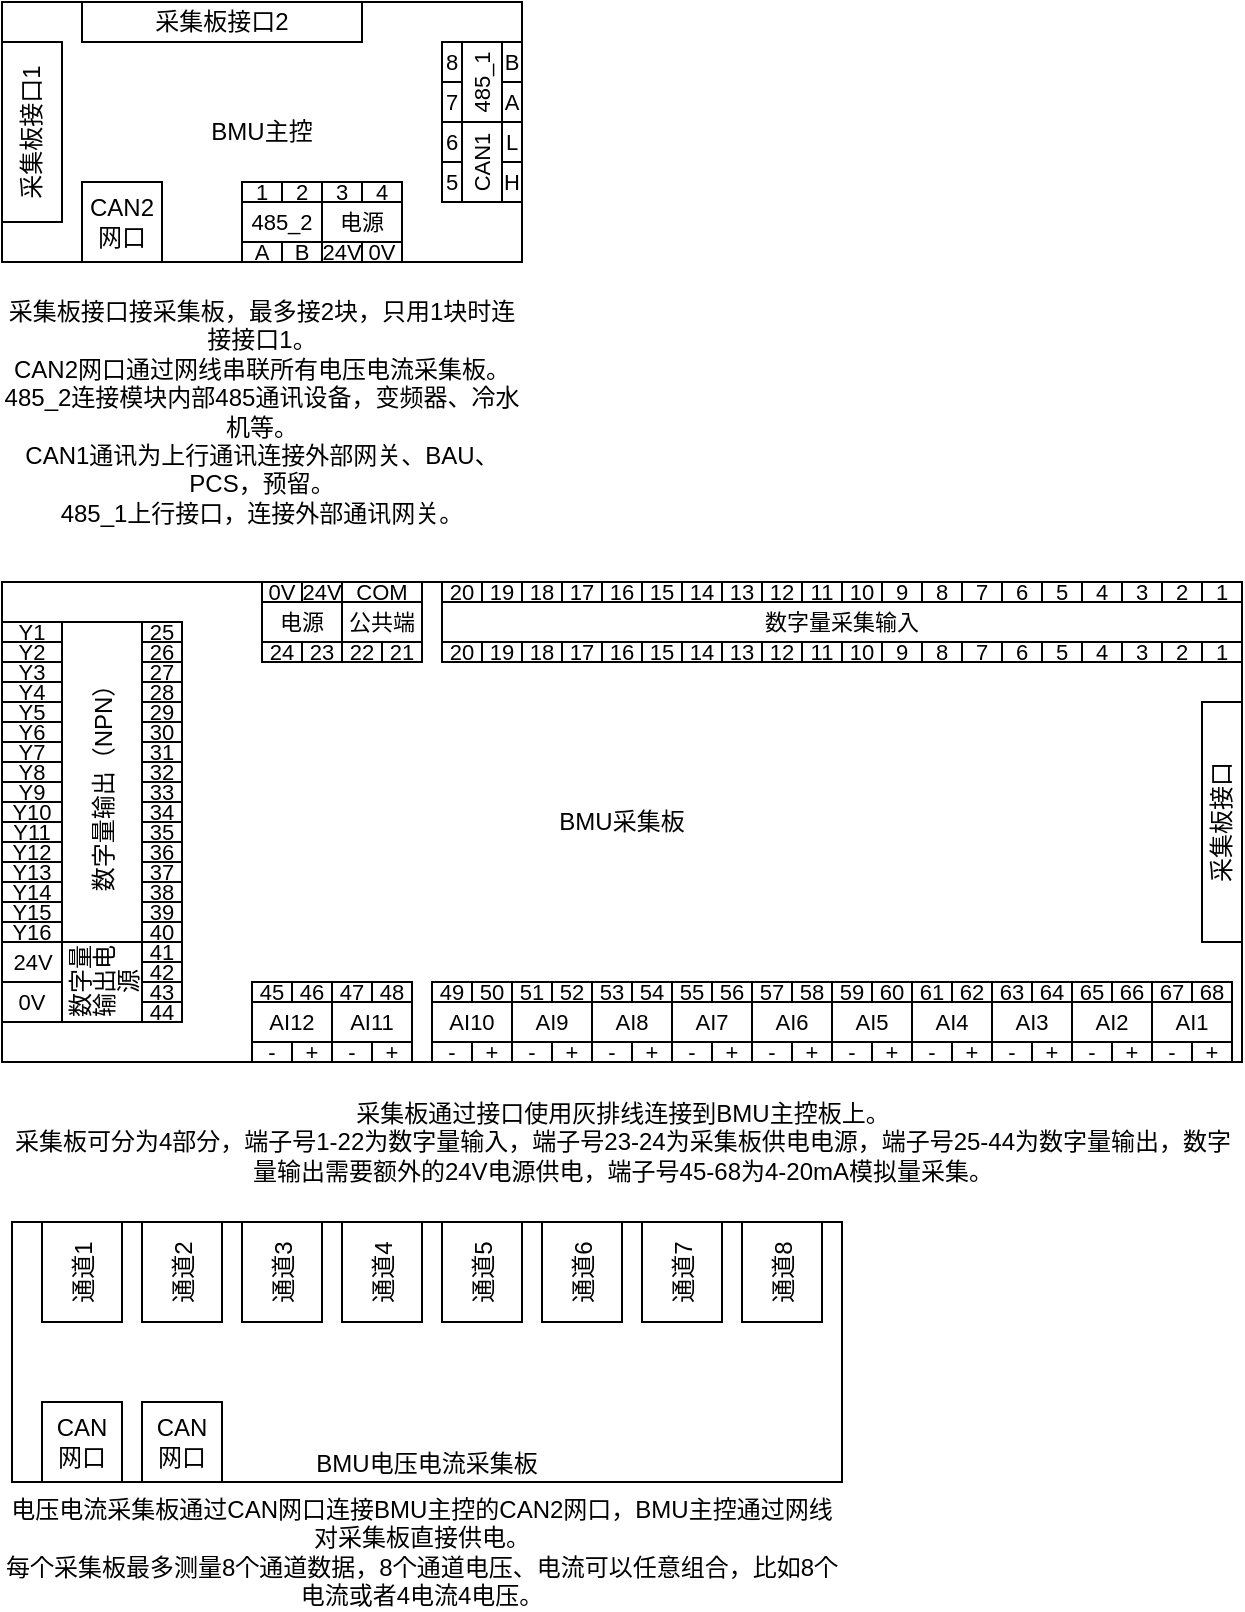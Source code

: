 <mxfile version="21.6.8" type="github">
  <diagram name="第 1 页" id="vHNizKL9Y82_c_2R3YAB">
    <mxGraphModel dx="815" dy="434" grid="1" gridSize="10" guides="1" tooltips="1" connect="1" arrows="1" fold="1" page="1" pageScale="1" pageWidth="827" pageHeight="1169" math="0" shadow="0">
      <root>
        <mxCell id="0" />
        <mxCell id="1" parent="0" />
        <mxCell id="wkE--7n2eSdFaFKRiEd0-43" value="BMU采集板" style="rounded=0;whiteSpace=wrap;html=1;" vertex="1" parent="1">
          <mxGeometry x="30" y="310" width="620" height="240" as="geometry" />
        </mxCell>
        <mxCell id="wkE--7n2eSdFaFKRiEd0-44" value="采集板接口" style="rounded=0;whiteSpace=wrap;html=1;verticalAlign=middle;horizontal=0;align=center;fontFamily=Helvetica;" vertex="1" parent="1">
          <mxGeometry x="630" y="370" width="20" height="120" as="geometry" />
        </mxCell>
        <mxCell id="wkE--7n2eSdFaFKRiEd0-46" value="&lt;p style=&quot;line-height: 100%;&quot;&gt;&lt;font style=&quot;font-size: 11px;&quot;&gt;1&lt;/font&gt;&lt;/p&gt;" style="rounded=0;whiteSpace=wrap;html=1;fontSize=8;" vertex="1" parent="1">
          <mxGeometry x="630" y="340" width="20" height="10" as="geometry" />
        </mxCell>
        <mxCell id="wkE--7n2eSdFaFKRiEd0-48" value="&lt;p style=&quot;line-height: 100%;&quot;&gt;&lt;font style=&quot;font-size: 11px;&quot;&gt;2&lt;/font&gt;&lt;/p&gt;" style="rounded=0;whiteSpace=wrap;html=1;fontSize=8;" vertex="1" parent="1">
          <mxGeometry x="610" y="340" width="20" height="10" as="geometry" />
        </mxCell>
        <mxCell id="wkE--7n2eSdFaFKRiEd0-51" value="&lt;p style=&quot;line-height: 100%;&quot;&gt;&lt;font style=&quot;font-size: 11px;&quot;&gt;3&lt;/font&gt;&lt;/p&gt;" style="rounded=0;whiteSpace=wrap;html=1;fontSize=8;" vertex="1" parent="1">
          <mxGeometry x="590" y="340" width="20" height="10" as="geometry" />
        </mxCell>
        <mxCell id="wkE--7n2eSdFaFKRiEd0-53" value="&lt;p style=&quot;line-height: 100%;&quot;&gt;&lt;font style=&quot;font-size: 11px;&quot;&gt;4&lt;/font&gt;&lt;/p&gt;" style="rounded=0;whiteSpace=wrap;html=1;fontSize=8;" vertex="1" parent="1">
          <mxGeometry x="570" y="340" width="20" height="10" as="geometry" />
        </mxCell>
        <mxCell id="wkE--7n2eSdFaFKRiEd0-56" value="&lt;p style=&quot;line-height: 100%;&quot;&gt;&lt;font style=&quot;font-size: 11px;&quot;&gt;数字量采集输入&lt;/font&gt;&lt;/p&gt;" style="rounded=0;whiteSpace=wrap;html=1;fontSize=8;" vertex="1" parent="1">
          <mxGeometry x="250" y="320" width="400" height="20" as="geometry" />
        </mxCell>
        <mxCell id="wkE--7n2eSdFaFKRiEd0-57" value="&lt;p style=&quot;line-height: 100%;&quot;&gt;&lt;font style=&quot;font-size: 11px;&quot;&gt;5&lt;/font&gt;&lt;/p&gt;" style="rounded=0;whiteSpace=wrap;html=1;fontSize=8;" vertex="1" parent="1">
          <mxGeometry x="550" y="340" width="20" height="10" as="geometry" />
        </mxCell>
        <mxCell id="wkE--7n2eSdFaFKRiEd0-58" value="&lt;p style=&quot;line-height: 100%;&quot;&gt;&lt;font style=&quot;font-size: 11px;&quot;&gt;6&lt;/font&gt;&lt;/p&gt;" style="rounded=0;whiteSpace=wrap;html=1;fontSize=8;" vertex="1" parent="1">
          <mxGeometry x="530" y="340" width="20" height="10" as="geometry" />
        </mxCell>
        <mxCell id="wkE--7n2eSdFaFKRiEd0-59" value="&lt;p style=&quot;line-height: 100%;&quot;&gt;&lt;font style=&quot;font-size: 11px;&quot;&gt;7&lt;/font&gt;&lt;/p&gt;" style="rounded=0;whiteSpace=wrap;html=1;fontSize=8;" vertex="1" parent="1">
          <mxGeometry x="510" y="340" width="20" height="10" as="geometry" />
        </mxCell>
        <mxCell id="wkE--7n2eSdFaFKRiEd0-60" value="&lt;p style=&quot;line-height: 100%;&quot;&gt;&lt;font style=&quot;font-size: 11px;&quot;&gt;8&lt;/font&gt;&lt;/p&gt;" style="rounded=0;whiteSpace=wrap;html=1;fontSize=8;" vertex="1" parent="1">
          <mxGeometry x="490" y="340" width="20" height="10" as="geometry" />
        </mxCell>
        <mxCell id="wkE--7n2eSdFaFKRiEd0-61" value="&lt;p style=&quot;line-height: 100%;&quot;&gt;&lt;font style=&quot;font-size: 11px;&quot;&gt;9&lt;/font&gt;&lt;/p&gt;" style="rounded=0;whiteSpace=wrap;html=1;fontSize=8;" vertex="1" parent="1">
          <mxGeometry x="470" y="340" width="20" height="10" as="geometry" />
        </mxCell>
        <mxCell id="wkE--7n2eSdFaFKRiEd0-62" value="&lt;p style=&quot;line-height: 100%;&quot;&gt;&lt;font style=&quot;font-size: 11px;&quot;&gt;10&lt;/font&gt;&lt;/p&gt;" style="rounded=0;whiteSpace=wrap;html=1;fontSize=8;" vertex="1" parent="1">
          <mxGeometry x="450" y="340" width="20" height="10" as="geometry" />
        </mxCell>
        <mxCell id="wkE--7n2eSdFaFKRiEd0-63" value="&lt;p style=&quot;line-height: 100%;&quot;&gt;&lt;font style=&quot;font-size: 11px;&quot;&gt;11&lt;/font&gt;&lt;/p&gt;" style="rounded=0;whiteSpace=wrap;html=1;fontSize=8;" vertex="1" parent="1">
          <mxGeometry x="430" y="340" width="20" height="10" as="geometry" />
        </mxCell>
        <mxCell id="wkE--7n2eSdFaFKRiEd0-64" value="&lt;p style=&quot;line-height: 100%;&quot;&gt;&lt;font style=&quot;font-size: 11px;&quot;&gt;12&lt;/font&gt;&lt;/p&gt;" style="rounded=0;whiteSpace=wrap;html=1;fontSize=8;" vertex="1" parent="1">
          <mxGeometry x="410" y="340" width="20" height="10" as="geometry" />
        </mxCell>
        <mxCell id="wkE--7n2eSdFaFKRiEd0-65" value="&lt;p style=&quot;line-height: 100%;&quot;&gt;&lt;font style=&quot;font-size: 11px;&quot;&gt;13&lt;/font&gt;&lt;/p&gt;" style="rounded=0;whiteSpace=wrap;html=1;fontSize=8;" vertex="1" parent="1">
          <mxGeometry x="390" y="340" width="20" height="10" as="geometry" />
        </mxCell>
        <mxCell id="wkE--7n2eSdFaFKRiEd0-66" value="&lt;p style=&quot;line-height: 100%;&quot;&gt;&lt;font style=&quot;font-size: 11px;&quot;&gt;14&lt;/font&gt;&lt;/p&gt;" style="rounded=0;whiteSpace=wrap;html=1;fontSize=8;" vertex="1" parent="1">
          <mxGeometry x="370" y="340" width="20" height="10" as="geometry" />
        </mxCell>
        <mxCell id="wkE--7n2eSdFaFKRiEd0-67" value="&lt;p style=&quot;line-height: 100%;&quot;&gt;&lt;font style=&quot;font-size: 11px;&quot;&gt;15&lt;/font&gt;&lt;/p&gt;" style="rounded=0;whiteSpace=wrap;html=1;fontSize=8;" vertex="1" parent="1">
          <mxGeometry x="350" y="340" width="20" height="10" as="geometry" />
        </mxCell>
        <mxCell id="wkE--7n2eSdFaFKRiEd0-68" value="&lt;p style=&quot;line-height: 100%;&quot;&gt;&lt;font style=&quot;font-size: 11px;&quot;&gt;16&lt;/font&gt;&lt;/p&gt;" style="rounded=0;whiteSpace=wrap;html=1;fontSize=8;" vertex="1" parent="1">
          <mxGeometry x="330" y="340" width="20" height="10" as="geometry" />
        </mxCell>
        <mxCell id="wkE--7n2eSdFaFKRiEd0-69" value="&lt;p style=&quot;line-height: 100%;&quot;&gt;&lt;font style=&quot;font-size: 11px;&quot;&gt;17&lt;/font&gt;&lt;/p&gt;" style="rounded=0;whiteSpace=wrap;html=1;fontSize=8;" vertex="1" parent="1">
          <mxGeometry x="310" y="340" width="20" height="10" as="geometry" />
        </mxCell>
        <mxCell id="wkE--7n2eSdFaFKRiEd0-70" value="&lt;p style=&quot;line-height: 100%;&quot;&gt;&lt;font style=&quot;font-size: 11px;&quot;&gt;18&lt;/font&gt;&lt;/p&gt;" style="rounded=0;whiteSpace=wrap;html=1;fontSize=8;" vertex="1" parent="1">
          <mxGeometry x="290" y="340" width="20" height="10" as="geometry" />
        </mxCell>
        <mxCell id="wkE--7n2eSdFaFKRiEd0-71" value="&lt;p style=&quot;line-height: 100%;&quot;&gt;&lt;font style=&quot;font-size: 11px;&quot;&gt;19&lt;/font&gt;&lt;/p&gt;" style="rounded=0;whiteSpace=wrap;html=1;fontSize=8;" vertex="1" parent="1">
          <mxGeometry x="270" y="340" width="20" height="10" as="geometry" />
        </mxCell>
        <mxCell id="wkE--7n2eSdFaFKRiEd0-72" value="&lt;p style=&quot;line-height: 100%;&quot;&gt;&lt;font style=&quot;font-size: 11px;&quot;&gt;20&lt;/font&gt;&lt;/p&gt;" style="rounded=0;whiteSpace=wrap;html=1;fontSize=8;" vertex="1" parent="1">
          <mxGeometry x="250" y="340" width="20" height="10" as="geometry" />
        </mxCell>
        <mxCell id="wkE--7n2eSdFaFKRiEd0-76" value="&lt;p style=&quot;line-height: 100%;&quot;&gt;&lt;font style=&quot;font-size: 11px;&quot;&gt;1&lt;/font&gt;&lt;/p&gt;" style="rounded=0;whiteSpace=wrap;html=1;fontSize=8;" vertex="1" parent="1">
          <mxGeometry x="630" y="310" width="20" height="10" as="geometry" />
        </mxCell>
        <mxCell id="wkE--7n2eSdFaFKRiEd0-77" value="&lt;p style=&quot;line-height: 100%;&quot;&gt;&lt;font style=&quot;font-size: 11px;&quot;&gt;2&lt;/font&gt;&lt;/p&gt;" style="rounded=0;whiteSpace=wrap;html=1;fontSize=8;" vertex="1" parent="1">
          <mxGeometry x="610" y="310" width="20" height="10" as="geometry" />
        </mxCell>
        <mxCell id="wkE--7n2eSdFaFKRiEd0-78" value="&lt;p style=&quot;line-height: 100%;&quot;&gt;&lt;font style=&quot;font-size: 11px;&quot;&gt;3&lt;/font&gt;&lt;/p&gt;" style="rounded=0;whiteSpace=wrap;html=1;fontSize=8;" vertex="1" parent="1">
          <mxGeometry x="590" y="310" width="20" height="10" as="geometry" />
        </mxCell>
        <mxCell id="wkE--7n2eSdFaFKRiEd0-79" value="&lt;p style=&quot;line-height: 100%;&quot;&gt;&lt;font style=&quot;font-size: 11px;&quot;&gt;4&lt;/font&gt;&lt;/p&gt;" style="rounded=0;whiteSpace=wrap;html=1;fontSize=8;" vertex="1" parent="1">
          <mxGeometry x="570" y="310" width="20" height="10" as="geometry" />
        </mxCell>
        <mxCell id="wkE--7n2eSdFaFKRiEd0-80" value="&lt;p style=&quot;line-height: 100%;&quot;&gt;&lt;font style=&quot;font-size: 11px;&quot;&gt;5&lt;/font&gt;&lt;/p&gt;" style="rounded=0;whiteSpace=wrap;html=1;fontSize=8;" vertex="1" parent="1">
          <mxGeometry x="550" y="310" width="20" height="10" as="geometry" />
        </mxCell>
        <mxCell id="wkE--7n2eSdFaFKRiEd0-81" value="&lt;p style=&quot;line-height: 100%;&quot;&gt;&lt;font style=&quot;font-size: 11px;&quot;&gt;6&lt;/font&gt;&lt;/p&gt;" style="rounded=0;whiteSpace=wrap;html=1;fontSize=8;" vertex="1" parent="1">
          <mxGeometry x="530" y="310" width="20" height="10" as="geometry" />
        </mxCell>
        <mxCell id="wkE--7n2eSdFaFKRiEd0-82" value="&lt;p style=&quot;line-height: 100%;&quot;&gt;&lt;font style=&quot;font-size: 11px;&quot;&gt;7&lt;/font&gt;&lt;/p&gt;" style="rounded=0;whiteSpace=wrap;html=1;fontSize=8;" vertex="1" parent="1">
          <mxGeometry x="510" y="310" width="20" height="10" as="geometry" />
        </mxCell>
        <mxCell id="wkE--7n2eSdFaFKRiEd0-83" value="&lt;p style=&quot;line-height: 100%;&quot;&gt;&lt;font style=&quot;font-size: 11px;&quot;&gt;8&lt;/font&gt;&lt;/p&gt;" style="rounded=0;whiteSpace=wrap;html=1;fontSize=8;" vertex="1" parent="1">
          <mxGeometry x="490" y="310" width="20" height="10" as="geometry" />
        </mxCell>
        <mxCell id="wkE--7n2eSdFaFKRiEd0-84" value="&lt;p style=&quot;line-height: 100%;&quot;&gt;&lt;font style=&quot;font-size: 11px;&quot;&gt;9&lt;/font&gt;&lt;/p&gt;" style="rounded=0;whiteSpace=wrap;html=1;fontSize=8;" vertex="1" parent="1">
          <mxGeometry x="470" y="310" width="20" height="10" as="geometry" />
        </mxCell>
        <mxCell id="wkE--7n2eSdFaFKRiEd0-85" value="&lt;p style=&quot;line-height: 100%;&quot;&gt;&lt;font style=&quot;font-size: 11px;&quot;&gt;10&lt;/font&gt;&lt;/p&gt;" style="rounded=0;whiteSpace=wrap;html=1;fontSize=8;" vertex="1" parent="1">
          <mxGeometry x="450" y="310" width="20" height="10" as="geometry" />
        </mxCell>
        <mxCell id="wkE--7n2eSdFaFKRiEd0-86" value="&lt;p style=&quot;line-height: 100%;&quot;&gt;&lt;font style=&quot;font-size: 11px;&quot;&gt;11&lt;/font&gt;&lt;/p&gt;" style="rounded=0;whiteSpace=wrap;html=1;fontSize=8;" vertex="1" parent="1">
          <mxGeometry x="430" y="310" width="20" height="10" as="geometry" />
        </mxCell>
        <mxCell id="wkE--7n2eSdFaFKRiEd0-87" value="&lt;p style=&quot;line-height: 100%;&quot;&gt;&lt;font style=&quot;font-size: 11px;&quot;&gt;12&lt;/font&gt;&lt;/p&gt;" style="rounded=0;whiteSpace=wrap;html=1;fontSize=8;" vertex="1" parent="1">
          <mxGeometry x="410" y="310" width="20" height="10" as="geometry" />
        </mxCell>
        <mxCell id="wkE--7n2eSdFaFKRiEd0-88" value="&lt;p style=&quot;line-height: 100%;&quot;&gt;&lt;font style=&quot;font-size: 11px;&quot;&gt;13&lt;/font&gt;&lt;/p&gt;" style="rounded=0;whiteSpace=wrap;html=1;fontSize=8;" vertex="1" parent="1">
          <mxGeometry x="390" y="310" width="20" height="10" as="geometry" />
        </mxCell>
        <mxCell id="wkE--7n2eSdFaFKRiEd0-89" value="&lt;p style=&quot;line-height: 100%;&quot;&gt;&lt;font style=&quot;font-size: 11px;&quot;&gt;14&lt;/font&gt;&lt;/p&gt;" style="rounded=0;whiteSpace=wrap;html=1;fontSize=8;" vertex="1" parent="1">
          <mxGeometry x="370" y="310" width="20" height="10" as="geometry" />
        </mxCell>
        <mxCell id="wkE--7n2eSdFaFKRiEd0-90" value="&lt;p style=&quot;line-height: 100%;&quot;&gt;&lt;font style=&quot;font-size: 11px;&quot;&gt;15&lt;/font&gt;&lt;/p&gt;" style="rounded=0;whiteSpace=wrap;html=1;fontSize=8;" vertex="1" parent="1">
          <mxGeometry x="350" y="310" width="20" height="10" as="geometry" />
        </mxCell>
        <mxCell id="wkE--7n2eSdFaFKRiEd0-91" value="&lt;p style=&quot;line-height: 100%;&quot;&gt;&lt;font style=&quot;font-size: 11px;&quot;&gt;16&lt;/font&gt;&lt;/p&gt;" style="rounded=0;whiteSpace=wrap;html=1;fontSize=8;" vertex="1" parent="1">
          <mxGeometry x="330" y="310" width="20" height="10" as="geometry" />
        </mxCell>
        <mxCell id="wkE--7n2eSdFaFKRiEd0-92" value="&lt;p style=&quot;line-height: 100%;&quot;&gt;&lt;font style=&quot;font-size: 11px;&quot;&gt;17&lt;/font&gt;&lt;/p&gt;" style="rounded=0;whiteSpace=wrap;html=1;fontSize=8;" vertex="1" parent="1">
          <mxGeometry x="310" y="310" width="20" height="10" as="geometry" />
        </mxCell>
        <mxCell id="wkE--7n2eSdFaFKRiEd0-93" value="&lt;p style=&quot;line-height: 100%;&quot;&gt;&lt;font style=&quot;font-size: 11px;&quot;&gt;18&lt;/font&gt;&lt;/p&gt;" style="rounded=0;whiteSpace=wrap;html=1;fontSize=8;" vertex="1" parent="1">
          <mxGeometry x="290" y="310" width="20" height="10" as="geometry" />
        </mxCell>
        <mxCell id="wkE--7n2eSdFaFKRiEd0-94" value="&lt;p style=&quot;line-height: 100%;&quot;&gt;&lt;font style=&quot;font-size: 11px;&quot;&gt;19&lt;/font&gt;&lt;/p&gt;" style="rounded=0;whiteSpace=wrap;html=1;fontSize=8;" vertex="1" parent="1">
          <mxGeometry x="270" y="310" width="20" height="10" as="geometry" />
        </mxCell>
        <mxCell id="wkE--7n2eSdFaFKRiEd0-95" value="&lt;p style=&quot;line-height: 100%;&quot;&gt;&lt;font style=&quot;font-size: 11px;&quot;&gt;20&lt;/font&gt;&lt;/p&gt;" style="rounded=0;whiteSpace=wrap;html=1;fontSize=8;" vertex="1" parent="1">
          <mxGeometry x="250" y="310" width="20" height="10" as="geometry" />
        </mxCell>
        <mxCell id="wkE--7n2eSdFaFKRiEd0-96" value="&lt;p style=&quot;line-height: 100%;&quot;&gt;&lt;font style=&quot;font-size: 11px;&quot;&gt;21&lt;/font&gt;&lt;/p&gt;" style="rounded=0;whiteSpace=wrap;html=1;fontSize=8;" vertex="1" parent="1">
          <mxGeometry x="220" y="340" width="20" height="10" as="geometry" />
        </mxCell>
        <mxCell id="wkE--7n2eSdFaFKRiEd0-97" value="&lt;p style=&quot;line-height: 100%;&quot;&gt;&lt;font style=&quot;font-size: 11px;&quot;&gt;22&lt;/font&gt;&lt;/p&gt;" style="rounded=0;whiteSpace=wrap;html=1;fontSize=8;" vertex="1" parent="1">
          <mxGeometry x="200" y="340" width="20" height="10" as="geometry" />
        </mxCell>
        <mxCell id="wkE--7n2eSdFaFKRiEd0-98" value="&lt;p style=&quot;line-height: 100%;&quot;&gt;&lt;font style=&quot;font-size: 11px;&quot;&gt;23&lt;/font&gt;&lt;/p&gt;" style="rounded=0;whiteSpace=wrap;html=1;fontSize=8;" vertex="1" parent="1">
          <mxGeometry x="180" y="340" width="20" height="10" as="geometry" />
        </mxCell>
        <mxCell id="wkE--7n2eSdFaFKRiEd0-99" value="&lt;p style=&quot;line-height: 100%;&quot;&gt;&lt;font style=&quot;font-size: 11px;&quot;&gt;24&lt;/font&gt;&lt;/p&gt;" style="rounded=0;whiteSpace=wrap;html=1;fontSize=8;" vertex="1" parent="1">
          <mxGeometry x="160" y="340" width="20" height="10" as="geometry" />
        </mxCell>
        <mxCell id="wkE--7n2eSdFaFKRiEd0-100" value="&lt;p style=&quot;line-height: 100%;&quot;&gt;&lt;font style=&quot;font-size: 11px;&quot;&gt;公共端&lt;/font&gt;&lt;/p&gt;" style="rounded=0;whiteSpace=wrap;html=1;fontSize=8;" vertex="1" parent="1">
          <mxGeometry x="200" y="320" width="40" height="20" as="geometry" />
        </mxCell>
        <mxCell id="wkE--7n2eSdFaFKRiEd0-101" value="&lt;p style=&quot;line-height: 100%;&quot;&gt;&lt;span style=&quot;font-size: 11px;&quot;&gt;COM&lt;/span&gt;&lt;/p&gt;" style="rounded=0;whiteSpace=wrap;html=1;fontSize=8;" vertex="1" parent="1">
          <mxGeometry x="200" y="310" width="40" height="10" as="geometry" />
        </mxCell>
        <mxCell id="wkE--7n2eSdFaFKRiEd0-102" value="&lt;p style=&quot;line-height: 100%;&quot;&gt;&lt;font style=&quot;font-size: 11px;&quot;&gt;电源&lt;/font&gt;&lt;/p&gt;" style="rounded=0;whiteSpace=wrap;html=1;fontSize=8;" vertex="1" parent="1">
          <mxGeometry x="160" y="320" width="40" height="20" as="geometry" />
        </mxCell>
        <mxCell id="wkE--7n2eSdFaFKRiEd0-103" value="&lt;p style=&quot;line-height: 100%;&quot;&gt;&lt;font style=&quot;font-size: 11px;&quot;&gt;24V&lt;/font&gt;&lt;/p&gt;" style="rounded=0;whiteSpace=wrap;html=1;fontSize=8;" vertex="1" parent="1">
          <mxGeometry x="180" y="310" width="20" height="10" as="geometry" />
        </mxCell>
        <mxCell id="wkE--7n2eSdFaFKRiEd0-104" value="&lt;p style=&quot;line-height: 100%;&quot;&gt;&lt;font style=&quot;font-size: 11px;&quot;&gt;0V&lt;/font&gt;&lt;/p&gt;" style="rounded=0;whiteSpace=wrap;html=1;fontSize=8;" vertex="1" parent="1">
          <mxGeometry x="160" y="310" width="20" height="10" as="geometry" />
        </mxCell>
        <mxCell id="wkE--7n2eSdFaFKRiEd0-106" value="BMU主控" style="rounded=0;whiteSpace=wrap;html=1;" vertex="1" parent="1">
          <mxGeometry x="30" y="20" width="260" height="130" as="geometry" />
        </mxCell>
        <mxCell id="wkE--7n2eSdFaFKRiEd0-107" value="采集板接口1" style="rounded=0;whiteSpace=wrap;html=1;verticalAlign=middle;horizontal=0;align=center;fontFamily=Helvetica;" vertex="1" parent="1">
          <mxGeometry x="30" y="40" width="30" height="90" as="geometry" />
        </mxCell>
        <mxCell id="wkE--7n2eSdFaFKRiEd0-108" value="采集板接口2" style="rounded=0;whiteSpace=wrap;html=1;" vertex="1" parent="1">
          <mxGeometry x="70" y="20" width="140" height="20" as="geometry" />
        </mxCell>
        <mxCell id="wkE--7n2eSdFaFKRiEd0-109" value="" style="group" vertex="1" connectable="0" parent="1">
          <mxGeometry x="150" y="110" width="80" height="40" as="geometry" />
        </mxCell>
        <mxCell id="wkE--7n2eSdFaFKRiEd0-110" value="&lt;p style=&quot;line-height: 100%;&quot;&gt;&lt;font style=&quot;font-size: 11px;&quot;&gt;1&lt;/font&gt;&lt;/p&gt;" style="rounded=0;whiteSpace=wrap;html=1;fontSize=8;" vertex="1" parent="wkE--7n2eSdFaFKRiEd0-109">
          <mxGeometry width="20" height="10" as="geometry" />
        </mxCell>
        <mxCell id="wkE--7n2eSdFaFKRiEd0-111" value="&lt;p style=&quot;line-height: 100%;&quot;&gt;&lt;span style=&quot;font-size: 11px;&quot;&gt;485_2&lt;/span&gt;&lt;/p&gt;" style="rounded=0;whiteSpace=wrap;html=1;fontSize=8;horizontal=1;" vertex="1" parent="wkE--7n2eSdFaFKRiEd0-109">
          <mxGeometry y="10" width="40" height="20" as="geometry" />
        </mxCell>
        <mxCell id="wkE--7n2eSdFaFKRiEd0-112" value="&lt;p style=&quot;line-height: 100%;&quot;&gt;&lt;font style=&quot;font-size: 11px;&quot;&gt;2&lt;/font&gt;&lt;/p&gt;" style="rounded=0;whiteSpace=wrap;html=1;fontSize=8;" vertex="1" parent="wkE--7n2eSdFaFKRiEd0-109">
          <mxGeometry x="20" width="20" height="10" as="geometry" />
        </mxCell>
        <mxCell id="wkE--7n2eSdFaFKRiEd0-113" value="&lt;p style=&quot;line-height: 100%;&quot;&gt;&lt;font style=&quot;font-size: 11px;&quot;&gt;A&lt;/font&gt;&lt;/p&gt;" style="rounded=0;whiteSpace=wrap;html=1;fontSize=8;" vertex="1" parent="wkE--7n2eSdFaFKRiEd0-109">
          <mxGeometry y="30" width="20" height="10" as="geometry" />
        </mxCell>
        <mxCell id="wkE--7n2eSdFaFKRiEd0-114" value="&lt;p style=&quot;line-height: 100%;&quot;&gt;&lt;font style=&quot;font-size: 11px;&quot;&gt;B&lt;/font&gt;&lt;/p&gt;" style="rounded=0;whiteSpace=wrap;html=1;fontSize=8;" vertex="1" parent="wkE--7n2eSdFaFKRiEd0-109">
          <mxGeometry x="20" y="30" width="20" height="10" as="geometry" />
        </mxCell>
        <mxCell id="wkE--7n2eSdFaFKRiEd0-115" value="&lt;p style=&quot;line-height: 100%;&quot;&gt;&lt;font style=&quot;font-size: 11px;&quot;&gt;3&lt;/font&gt;&lt;/p&gt;" style="rounded=0;whiteSpace=wrap;html=1;fontSize=8;" vertex="1" parent="wkE--7n2eSdFaFKRiEd0-109">
          <mxGeometry x="40" width="20" height="10" as="geometry" />
        </mxCell>
        <mxCell id="wkE--7n2eSdFaFKRiEd0-116" value="电源" style="rounded=0;whiteSpace=wrap;fontSize=11;horizontal=1;html=1;fillStyle=auto;gradientColor=none;" vertex="1" parent="wkE--7n2eSdFaFKRiEd0-109">
          <mxGeometry x="40" y="10" width="40" height="20" as="geometry" />
        </mxCell>
        <mxCell id="wkE--7n2eSdFaFKRiEd0-117" value="&lt;p style=&quot;line-height: 100%;&quot;&gt;&lt;font style=&quot;font-size: 11px;&quot;&gt;4&lt;/font&gt;&lt;/p&gt;" style="rounded=0;whiteSpace=wrap;html=1;fontSize=8;" vertex="1" parent="wkE--7n2eSdFaFKRiEd0-109">
          <mxGeometry x="60" width="20" height="10" as="geometry" />
        </mxCell>
        <mxCell id="wkE--7n2eSdFaFKRiEd0-118" value="&lt;p style=&quot;line-height: 100%;&quot;&gt;&lt;font style=&quot;font-size: 11px;&quot;&gt;24V&lt;/font&gt;&lt;/p&gt;" style="rounded=0;whiteSpace=wrap;html=1;fontSize=8;" vertex="1" parent="wkE--7n2eSdFaFKRiEd0-109">
          <mxGeometry x="40" y="30" width="20" height="10" as="geometry" />
        </mxCell>
        <mxCell id="wkE--7n2eSdFaFKRiEd0-119" value="&lt;p style=&quot;line-height: 100%;&quot;&gt;&lt;font style=&quot;font-size: 11px;&quot;&gt;0V&lt;/font&gt;&lt;/p&gt;" style="rounded=0;whiteSpace=wrap;html=1;fontSize=8;" vertex="1" parent="wkE--7n2eSdFaFKRiEd0-109">
          <mxGeometry x="60" y="30" width="20" height="10" as="geometry" />
        </mxCell>
        <mxCell id="wkE--7n2eSdFaFKRiEd0-120" value="" style="group" vertex="1" connectable="0" parent="1">
          <mxGeometry x="250" y="40" width="40" height="80" as="geometry" />
        </mxCell>
        <mxCell id="wkE--7n2eSdFaFKRiEd0-121" value="&lt;p style=&quot;line-height: 100%;&quot;&gt;&lt;font style=&quot;font-size: 11px;&quot;&gt;5&lt;/font&gt;&lt;/p&gt;" style="rounded=0;whiteSpace=wrap;html=1;fontSize=8;" vertex="1" parent="wkE--7n2eSdFaFKRiEd0-120">
          <mxGeometry y="60" width="10" height="20" as="geometry" />
        </mxCell>
        <mxCell id="wkE--7n2eSdFaFKRiEd0-122" value="&lt;p style=&quot;line-height: 100%;&quot;&gt;&lt;span style=&quot;font-size: 11px;&quot;&gt;CAN1&lt;/span&gt;&lt;/p&gt;" style="rounded=0;whiteSpace=wrap;html=1;fontSize=8;horizontal=0;" vertex="1" parent="wkE--7n2eSdFaFKRiEd0-120">
          <mxGeometry x="10" y="40" width="20" height="40" as="geometry" />
        </mxCell>
        <mxCell id="wkE--7n2eSdFaFKRiEd0-123" value="&lt;p style=&quot;line-height: 100%;&quot;&gt;&lt;font style=&quot;font-size: 11px;&quot;&gt;6&lt;/font&gt;&lt;/p&gt;" style="rounded=0;whiteSpace=wrap;html=1;fontSize=8;" vertex="1" parent="wkE--7n2eSdFaFKRiEd0-120">
          <mxGeometry y="40" width="10" height="20" as="geometry" />
        </mxCell>
        <mxCell id="wkE--7n2eSdFaFKRiEd0-124" value="&lt;p style=&quot;line-height: 100%;&quot;&gt;&lt;span style=&quot;font-size: 11px;&quot;&gt;H&lt;/span&gt;&lt;/p&gt;" style="rounded=0;whiteSpace=wrap;html=1;fontSize=8;" vertex="1" parent="wkE--7n2eSdFaFKRiEd0-120">
          <mxGeometry x="30" y="60" width="10" height="20" as="geometry" />
        </mxCell>
        <mxCell id="wkE--7n2eSdFaFKRiEd0-125" value="&lt;p style=&quot;line-height: 100%;&quot;&gt;&lt;span style=&quot;font-size: 11px;&quot;&gt;L&lt;/span&gt;&lt;/p&gt;" style="rounded=0;whiteSpace=wrap;html=1;fontSize=8;" vertex="1" parent="wkE--7n2eSdFaFKRiEd0-120">
          <mxGeometry x="30" y="40" width="10" height="20" as="geometry" />
        </mxCell>
        <mxCell id="wkE--7n2eSdFaFKRiEd0-126" value="&lt;p style=&quot;line-height: 100%;&quot;&gt;&lt;font style=&quot;font-size: 11px;&quot;&gt;7&lt;/font&gt;&lt;/p&gt;" style="rounded=0;whiteSpace=wrap;html=1;fontSize=8;" vertex="1" parent="wkE--7n2eSdFaFKRiEd0-120">
          <mxGeometry y="20" width="10" height="20" as="geometry" />
        </mxCell>
        <mxCell id="wkE--7n2eSdFaFKRiEd0-127" value="&lt;p style=&quot;line-height: 100%;&quot;&gt;&lt;span style=&quot;font-size: 11px;&quot;&gt;485_1&lt;/span&gt;&lt;/p&gt;" style="rounded=0;whiteSpace=wrap;html=1;fontSize=8;horizontal=0;" vertex="1" parent="wkE--7n2eSdFaFKRiEd0-120">
          <mxGeometry x="10" width="20" height="40" as="geometry" />
        </mxCell>
        <mxCell id="wkE--7n2eSdFaFKRiEd0-128" value="&lt;p style=&quot;line-height: 100%;&quot;&gt;&lt;font style=&quot;font-size: 11px;&quot;&gt;8&lt;/font&gt;&lt;/p&gt;" style="rounded=0;whiteSpace=wrap;html=1;fontSize=8;" vertex="1" parent="wkE--7n2eSdFaFKRiEd0-120">
          <mxGeometry width="10" height="20" as="geometry" />
        </mxCell>
        <mxCell id="wkE--7n2eSdFaFKRiEd0-129" value="&lt;p style=&quot;line-height: 100%;&quot;&gt;&lt;span style=&quot;font-size: 11px;&quot;&gt;A&lt;/span&gt;&lt;/p&gt;" style="rounded=0;whiteSpace=wrap;html=1;fontSize=8;" vertex="1" parent="wkE--7n2eSdFaFKRiEd0-120">
          <mxGeometry x="30" y="20" width="10" height="20" as="geometry" />
        </mxCell>
        <mxCell id="wkE--7n2eSdFaFKRiEd0-130" value="&lt;p style=&quot;line-height: 100%;&quot;&gt;&lt;span style=&quot;font-size: 11px;&quot;&gt;B&lt;/span&gt;&lt;/p&gt;" style="rounded=0;whiteSpace=wrap;html=1;fontSize=8;" vertex="1" parent="wkE--7n2eSdFaFKRiEd0-120">
          <mxGeometry x="30" width="10" height="20" as="geometry" />
        </mxCell>
        <mxCell id="wkE--7n2eSdFaFKRiEd0-131" value="CAN2&lt;br&gt;网口" style="rounded=0;whiteSpace=wrap;html=1;verticalAlign=middle;horizontal=1;align=center;fontFamily=Helvetica;" vertex="1" parent="1">
          <mxGeometry x="70" y="110" width="40" height="40" as="geometry" />
        </mxCell>
        <mxCell id="wkE--7n2eSdFaFKRiEd0-132" value="采集板接口接采集板，最多接2块，只用1块时连接接口1。&lt;br&gt;CAN2网口通过网线串联所有电压电流采集板。&lt;br&gt;485_2连接模块内部485通讯设备，变频器、冷水机等。&lt;br&gt;CAN1通讯为上行通讯连接外部网关、BAU、PCS，预留。&lt;br&gt;485_1上行接口，连接外部通讯网关。" style="text;strokeColor=none;align=center;fillColor=none;html=1;verticalAlign=middle;whiteSpace=wrap;rounded=0;" vertex="1" parent="1">
          <mxGeometry x="30" y="160" width="260" height="130" as="geometry" />
        </mxCell>
        <mxCell id="wkE--7n2eSdFaFKRiEd0-133" value="&lt;p style=&quot;line-height: 100%;&quot;&gt;&lt;font style=&quot;font-size: 11px;&quot;&gt;26&lt;/font&gt;&lt;/p&gt;" style="rounded=0;whiteSpace=wrap;html=1;fontSize=8;" vertex="1" parent="1">
          <mxGeometry x="100" y="340" width="20" height="10" as="geometry" />
        </mxCell>
        <mxCell id="wkE--7n2eSdFaFKRiEd0-134" value="&lt;p style=&quot;line-height: 100%;&quot;&gt;&lt;font style=&quot;font-size: 11px;&quot;&gt;25&lt;/font&gt;&lt;/p&gt;" style="rounded=0;whiteSpace=wrap;html=1;fontSize=8;" vertex="1" parent="1">
          <mxGeometry x="100" y="330" width="20" height="10" as="geometry" />
        </mxCell>
        <mxCell id="wkE--7n2eSdFaFKRiEd0-135" value="&lt;p style=&quot;line-height: 100%; font-size: 12px;&quot;&gt;&lt;span style=&quot;font-size: 12px;&quot;&gt;数字量输出（NPN）&lt;/span&gt;&lt;/p&gt;" style="rounded=0;whiteSpace=wrap;html=1;fontSize=12;horizontal=0;" vertex="1" parent="1">
          <mxGeometry x="60" y="330" width="40" height="160" as="geometry" />
        </mxCell>
        <mxCell id="wkE--7n2eSdFaFKRiEd0-136" value="&lt;p style=&quot;line-height: 100%;&quot;&gt;&lt;font style=&quot;font-size: 11px;&quot;&gt;Y2&lt;/font&gt;&lt;/p&gt;" style="rounded=0;whiteSpace=wrap;html=1;fontSize=8;" vertex="1" parent="1">
          <mxGeometry x="30" y="340" width="30" height="10" as="geometry" />
        </mxCell>
        <mxCell id="wkE--7n2eSdFaFKRiEd0-137" value="&lt;p style=&quot;line-height: 100%;&quot;&gt;&lt;span style=&quot;font-size: 11px;&quot;&gt;Y1&lt;/span&gt;&lt;/p&gt;" style="rounded=0;whiteSpace=wrap;html=1;fontSize=8;" vertex="1" parent="1">
          <mxGeometry x="30" y="330" width="30" height="10" as="geometry" />
        </mxCell>
        <mxCell id="wkE--7n2eSdFaFKRiEd0-138" value="&lt;p style=&quot;line-height: 100%;&quot;&gt;&lt;font style=&quot;font-size: 11px;&quot;&gt;Y4&lt;/font&gt;&lt;/p&gt;" style="rounded=0;whiteSpace=wrap;html=1;fontSize=8;" vertex="1" parent="1">
          <mxGeometry x="30" y="360" width="30" height="10" as="geometry" />
        </mxCell>
        <mxCell id="wkE--7n2eSdFaFKRiEd0-139" value="&lt;p style=&quot;line-height: 100%;&quot;&gt;&lt;span style=&quot;font-size: 11px;&quot;&gt;Y3&lt;/span&gt;&lt;/p&gt;" style="rounded=0;whiteSpace=wrap;html=1;fontSize=8;" vertex="1" parent="1">
          <mxGeometry x="30" y="350" width="30" height="10" as="geometry" />
        </mxCell>
        <mxCell id="wkE--7n2eSdFaFKRiEd0-140" value="&lt;p style=&quot;line-height: 100%;&quot;&gt;&lt;font style=&quot;font-size: 11px;&quot;&gt;Y6&lt;/font&gt;&lt;/p&gt;" style="rounded=0;whiteSpace=wrap;html=1;fontSize=8;" vertex="1" parent="1">
          <mxGeometry x="30" y="380" width="30" height="10" as="geometry" />
        </mxCell>
        <mxCell id="wkE--7n2eSdFaFKRiEd0-141" value="&lt;p style=&quot;line-height: 100%;&quot;&gt;&lt;span style=&quot;font-size: 11px;&quot;&gt;Y5&lt;/span&gt;&lt;/p&gt;" style="rounded=0;whiteSpace=wrap;html=1;fontSize=8;" vertex="1" parent="1">
          <mxGeometry x="30" y="370" width="30" height="10" as="geometry" />
        </mxCell>
        <mxCell id="wkE--7n2eSdFaFKRiEd0-142" value="&lt;p style=&quot;line-height: 100%;&quot;&gt;&lt;font style=&quot;font-size: 11px;&quot;&gt;Y8&lt;/font&gt;&lt;/p&gt;" style="rounded=0;whiteSpace=wrap;html=1;fontSize=8;" vertex="1" parent="1">
          <mxGeometry x="30" y="400" width="30" height="10" as="geometry" />
        </mxCell>
        <mxCell id="wkE--7n2eSdFaFKRiEd0-143" value="&lt;p style=&quot;line-height: 100%;&quot;&gt;&lt;span style=&quot;font-size: 11px;&quot;&gt;Y7&lt;/span&gt;&lt;/p&gt;" style="rounded=0;whiteSpace=wrap;html=1;fontSize=8;" vertex="1" parent="1">
          <mxGeometry x="30" y="390" width="30" height="10" as="geometry" />
        </mxCell>
        <mxCell id="wkE--7n2eSdFaFKRiEd0-146" value="&lt;p style=&quot;line-height: 100%;&quot;&gt;&lt;font style=&quot;font-size: 11px;&quot;&gt;Y10&lt;/font&gt;&lt;/p&gt;" style="rounded=0;whiteSpace=wrap;html=1;fontSize=8;" vertex="1" parent="1">
          <mxGeometry x="30" y="420" width="30" height="10" as="geometry" />
        </mxCell>
        <mxCell id="wkE--7n2eSdFaFKRiEd0-147" value="&lt;p style=&quot;line-height: 100%;&quot;&gt;&lt;span style=&quot;font-size: 11px;&quot;&gt;Y9&lt;/span&gt;&lt;/p&gt;" style="rounded=0;whiteSpace=wrap;html=1;fontSize=8;" vertex="1" parent="1">
          <mxGeometry x="30" y="410" width="30" height="10" as="geometry" />
        </mxCell>
        <mxCell id="wkE--7n2eSdFaFKRiEd0-148" value="&lt;p style=&quot;line-height: 100%;&quot;&gt;&lt;font style=&quot;font-size: 11px;&quot;&gt;Y12&lt;/font&gt;&lt;/p&gt;" style="rounded=0;whiteSpace=wrap;html=1;fontSize=8;" vertex="1" parent="1">
          <mxGeometry x="30" y="440" width="30" height="10" as="geometry" />
        </mxCell>
        <mxCell id="wkE--7n2eSdFaFKRiEd0-149" value="&lt;p style=&quot;line-height: 100%;&quot;&gt;&lt;span style=&quot;font-size: 11px;&quot;&gt;Y11&lt;/span&gt;&lt;/p&gt;" style="rounded=0;whiteSpace=wrap;html=1;fontSize=8;" vertex="1" parent="1">
          <mxGeometry x="30" y="430" width="30" height="10" as="geometry" />
        </mxCell>
        <mxCell id="wkE--7n2eSdFaFKRiEd0-150" value="&lt;p style=&quot;line-height: 100%;&quot;&gt;&lt;font style=&quot;font-size: 11px;&quot;&gt;Y14&lt;/font&gt;&lt;/p&gt;" style="rounded=0;whiteSpace=wrap;html=1;fontSize=8;" vertex="1" parent="1">
          <mxGeometry x="30" y="460" width="30" height="10" as="geometry" />
        </mxCell>
        <mxCell id="wkE--7n2eSdFaFKRiEd0-151" value="&lt;p style=&quot;line-height: 100%;&quot;&gt;&lt;span style=&quot;font-size: 11px;&quot;&gt;Y13&lt;/span&gt;&lt;/p&gt;" style="rounded=0;whiteSpace=wrap;html=1;fontSize=8;" vertex="1" parent="1">
          <mxGeometry x="30" y="450" width="30" height="10" as="geometry" />
        </mxCell>
        <mxCell id="wkE--7n2eSdFaFKRiEd0-152" value="&lt;p style=&quot;line-height: 100%;&quot;&gt;&lt;font style=&quot;font-size: 11px;&quot;&gt;Y16&lt;/font&gt;&lt;/p&gt;" style="rounded=0;whiteSpace=wrap;html=1;fontSize=8;" vertex="1" parent="1">
          <mxGeometry x="30" y="480" width="30" height="10" as="geometry" />
        </mxCell>
        <mxCell id="wkE--7n2eSdFaFKRiEd0-153" value="&lt;p style=&quot;line-height: 100%;&quot;&gt;&lt;span style=&quot;font-size: 11px;&quot;&gt;Y15&lt;/span&gt;&lt;/p&gt;" style="rounded=0;whiteSpace=wrap;html=1;fontSize=8;" vertex="1" parent="1">
          <mxGeometry x="30" y="470" width="30" height="10" as="geometry" />
        </mxCell>
        <mxCell id="wkE--7n2eSdFaFKRiEd0-162" value="&lt;p style=&quot;line-height: 100%;&quot;&gt;&lt;span style=&quot;font-size: 11px;&quot;&gt;24V&lt;/span&gt;&lt;/p&gt;" style="rounded=0;whiteSpace=wrap;html=1;fontSize=8;" vertex="1" parent="1">
          <mxGeometry x="30" y="490" width="31" height="20" as="geometry" />
        </mxCell>
        <mxCell id="wkE--7n2eSdFaFKRiEd0-163" value="&lt;p style=&quot;line-height: 100%;&quot;&gt;&lt;font style=&quot;font-size: 11px;&quot;&gt;28&lt;/font&gt;&lt;/p&gt;" style="rounded=0;whiteSpace=wrap;html=1;fontSize=8;" vertex="1" parent="1">
          <mxGeometry x="100" y="360" width="20" height="10" as="geometry" />
        </mxCell>
        <mxCell id="wkE--7n2eSdFaFKRiEd0-164" value="&lt;p style=&quot;line-height: 100%;&quot;&gt;&lt;font style=&quot;font-size: 11px;&quot;&gt;27&lt;/font&gt;&lt;/p&gt;" style="rounded=0;whiteSpace=wrap;html=1;fontSize=8;" vertex="1" parent="1">
          <mxGeometry x="100" y="350" width="20" height="10" as="geometry" />
        </mxCell>
        <mxCell id="wkE--7n2eSdFaFKRiEd0-165" value="&lt;p style=&quot;line-height: 100%;&quot;&gt;&lt;font style=&quot;font-size: 11px;&quot;&gt;30&lt;/font&gt;&lt;/p&gt;" style="rounded=0;whiteSpace=wrap;html=1;fontSize=8;" vertex="1" parent="1">
          <mxGeometry x="100" y="380" width="20" height="10" as="geometry" />
        </mxCell>
        <mxCell id="wkE--7n2eSdFaFKRiEd0-166" value="&lt;p style=&quot;line-height: 100%;&quot;&gt;&lt;font style=&quot;font-size: 11px;&quot;&gt;29&lt;/font&gt;&lt;/p&gt;" style="rounded=0;whiteSpace=wrap;html=1;fontSize=8;" vertex="1" parent="1">
          <mxGeometry x="100" y="370" width="20" height="10" as="geometry" />
        </mxCell>
        <mxCell id="wkE--7n2eSdFaFKRiEd0-167" value="&lt;p style=&quot;line-height: 100%;&quot;&gt;&lt;font style=&quot;font-size: 11px;&quot;&gt;32&lt;/font&gt;&lt;/p&gt;" style="rounded=0;whiteSpace=wrap;html=1;fontSize=8;" vertex="1" parent="1">
          <mxGeometry x="100" y="400" width="20" height="10" as="geometry" />
        </mxCell>
        <mxCell id="wkE--7n2eSdFaFKRiEd0-168" value="&lt;p style=&quot;line-height: 100%;&quot;&gt;&lt;font style=&quot;font-size: 11px;&quot;&gt;31&lt;/font&gt;&lt;/p&gt;" style="rounded=0;whiteSpace=wrap;html=1;fontSize=8;" vertex="1" parent="1">
          <mxGeometry x="100" y="390" width="20" height="10" as="geometry" />
        </mxCell>
        <mxCell id="wkE--7n2eSdFaFKRiEd0-169" value="&lt;p style=&quot;line-height: 100%;&quot;&gt;&lt;font style=&quot;font-size: 11px;&quot;&gt;34&lt;/font&gt;&lt;/p&gt;" style="rounded=0;whiteSpace=wrap;html=1;fontSize=8;" vertex="1" parent="1">
          <mxGeometry x="100" y="420" width="20" height="10" as="geometry" />
        </mxCell>
        <mxCell id="wkE--7n2eSdFaFKRiEd0-170" value="&lt;p style=&quot;line-height: 100%;&quot;&gt;&lt;font style=&quot;font-size: 11px;&quot;&gt;33&lt;/font&gt;&lt;/p&gt;" style="rounded=0;whiteSpace=wrap;html=1;fontSize=8;" vertex="1" parent="1">
          <mxGeometry x="100" y="410" width="20" height="10" as="geometry" />
        </mxCell>
        <mxCell id="wkE--7n2eSdFaFKRiEd0-171" value="&lt;p style=&quot;line-height: 100%;&quot;&gt;&lt;font style=&quot;font-size: 11px;&quot;&gt;36&lt;/font&gt;&lt;/p&gt;" style="rounded=0;whiteSpace=wrap;html=1;fontSize=8;" vertex="1" parent="1">
          <mxGeometry x="100" y="440" width="20" height="10" as="geometry" />
        </mxCell>
        <mxCell id="wkE--7n2eSdFaFKRiEd0-172" value="&lt;p style=&quot;line-height: 100%;&quot;&gt;&lt;font style=&quot;font-size: 11px;&quot;&gt;35&lt;/font&gt;&lt;/p&gt;" style="rounded=0;whiteSpace=wrap;html=1;fontSize=8;" vertex="1" parent="1">
          <mxGeometry x="100" y="430" width="20" height="10" as="geometry" />
        </mxCell>
        <mxCell id="wkE--7n2eSdFaFKRiEd0-173" value="&lt;p style=&quot;line-height: 100%;&quot;&gt;&lt;font style=&quot;font-size: 11px;&quot;&gt;38&lt;/font&gt;&lt;/p&gt;" style="rounded=0;whiteSpace=wrap;html=1;fontSize=8;" vertex="1" parent="1">
          <mxGeometry x="100" y="460" width="20" height="10" as="geometry" />
        </mxCell>
        <mxCell id="wkE--7n2eSdFaFKRiEd0-174" value="&lt;p style=&quot;line-height: 100%;&quot;&gt;&lt;font style=&quot;font-size: 11px;&quot;&gt;37&lt;/font&gt;&lt;/p&gt;" style="rounded=0;whiteSpace=wrap;html=1;fontSize=8;" vertex="1" parent="1">
          <mxGeometry x="100" y="450" width="20" height="10" as="geometry" />
        </mxCell>
        <mxCell id="wkE--7n2eSdFaFKRiEd0-175" value="&lt;p style=&quot;line-height: 100%;&quot;&gt;&lt;font style=&quot;font-size: 11px;&quot;&gt;40&lt;/font&gt;&lt;/p&gt;" style="rounded=0;whiteSpace=wrap;html=1;fontSize=8;" vertex="1" parent="1">
          <mxGeometry x="100" y="480" width="20" height="10" as="geometry" />
        </mxCell>
        <mxCell id="wkE--7n2eSdFaFKRiEd0-176" value="&lt;p style=&quot;line-height: 100%;&quot;&gt;&lt;font style=&quot;font-size: 11px;&quot;&gt;39&lt;/font&gt;&lt;/p&gt;" style="rounded=0;whiteSpace=wrap;html=1;fontSize=8;" vertex="1" parent="1">
          <mxGeometry x="100" y="470" width="20" height="10" as="geometry" />
        </mxCell>
        <mxCell id="wkE--7n2eSdFaFKRiEd0-177" value="&lt;p style=&quot;line-height: 100%; font-size: 12px;&quot;&gt;&lt;span style=&quot;font-size: 12px;&quot;&gt;数字量输出电源&lt;/span&gt;&lt;/p&gt;" style="rounded=0;whiteSpace=wrap;html=1;fontSize=12;horizontal=0;" vertex="1" parent="1">
          <mxGeometry x="60" y="490" width="41" height="40" as="geometry" />
        </mxCell>
        <mxCell id="wkE--7n2eSdFaFKRiEd0-178" value="&lt;p style=&quot;line-height: 100%;&quot;&gt;&lt;span style=&quot;font-size: 11px;&quot;&gt;0V&lt;/span&gt;&lt;/p&gt;" style="rounded=0;whiteSpace=wrap;html=1;fontSize=8;" vertex="1" parent="1">
          <mxGeometry x="30" y="510" width="30" height="20" as="geometry" />
        </mxCell>
        <mxCell id="wkE--7n2eSdFaFKRiEd0-179" value="&lt;p style=&quot;line-height: 100%;&quot;&gt;&lt;font style=&quot;font-size: 11px;&quot;&gt;42&lt;/font&gt;&lt;/p&gt;" style="rounded=0;whiteSpace=wrap;html=1;fontSize=8;" vertex="1" parent="1">
          <mxGeometry x="100" y="500" width="20" height="10" as="geometry" />
        </mxCell>
        <mxCell id="wkE--7n2eSdFaFKRiEd0-180" value="&lt;p style=&quot;line-height: 100%;&quot;&gt;&lt;font style=&quot;font-size: 11px;&quot;&gt;41&lt;/font&gt;&lt;/p&gt;" style="rounded=0;whiteSpace=wrap;html=1;fontSize=8;" vertex="1" parent="1">
          <mxGeometry x="100" y="490" width="20" height="10" as="geometry" />
        </mxCell>
        <mxCell id="wkE--7n2eSdFaFKRiEd0-181" value="&lt;p style=&quot;line-height: 100%;&quot;&gt;&lt;font style=&quot;font-size: 11px;&quot;&gt;44&lt;/font&gt;&lt;/p&gt;" style="rounded=0;whiteSpace=wrap;html=1;fontSize=8;" vertex="1" parent="1">
          <mxGeometry x="100" y="520" width="20" height="10" as="geometry" />
        </mxCell>
        <mxCell id="wkE--7n2eSdFaFKRiEd0-182" value="&lt;p style=&quot;line-height: 100%;&quot;&gt;&lt;font style=&quot;font-size: 11px;&quot;&gt;43&lt;/font&gt;&lt;/p&gt;" style="rounded=0;whiteSpace=wrap;html=1;fontSize=8;" vertex="1" parent="1">
          <mxGeometry x="100" y="510" width="20" height="10" as="geometry" />
        </mxCell>
        <mxCell id="wkE--7n2eSdFaFKRiEd0-204" value="&lt;p style=&quot;line-height: 100%;&quot;&gt;&lt;font style=&quot;font-size: 11px;&quot;&gt;68&lt;/font&gt;&lt;/p&gt;" style="rounded=0;whiteSpace=wrap;html=1;fontSize=8;" vertex="1" parent="1">
          <mxGeometry x="625" y="510" width="20" height="10" as="geometry" />
        </mxCell>
        <mxCell id="wkE--7n2eSdFaFKRiEd0-205" value="&lt;p style=&quot;line-height: 100%;&quot;&gt;&lt;font style=&quot;font-size: 11px;&quot;&gt;67&lt;/font&gt;&lt;/p&gt;" style="rounded=0;whiteSpace=wrap;html=1;fontSize=8;" vertex="1" parent="1">
          <mxGeometry x="605" y="510" width="20" height="10" as="geometry" />
        </mxCell>
        <mxCell id="wkE--7n2eSdFaFKRiEd0-206" value="&lt;p style=&quot;line-height: 100%;&quot;&gt;&lt;font style=&quot;font-size: 11px;&quot;&gt;66&lt;/font&gt;&lt;/p&gt;" style="rounded=0;whiteSpace=wrap;html=1;fontSize=8;" vertex="1" parent="1">
          <mxGeometry x="585" y="510" width="20" height="10" as="geometry" />
        </mxCell>
        <mxCell id="wkE--7n2eSdFaFKRiEd0-207" value="&lt;p style=&quot;line-height: 100%;&quot;&gt;&lt;span style=&quot;font-size: 11px;&quot;&gt;65&lt;/span&gt;&lt;/p&gt;" style="rounded=0;whiteSpace=wrap;html=1;fontSize=8;" vertex="1" parent="1">
          <mxGeometry x="565" y="510" width="20" height="10" as="geometry" />
        </mxCell>
        <mxCell id="wkE--7n2eSdFaFKRiEd0-208" value="&lt;p style=&quot;line-height: 100%;&quot;&gt;&lt;font style=&quot;font-size: 11px;&quot;&gt;64&lt;/font&gt;&lt;/p&gt;" style="rounded=0;whiteSpace=wrap;html=1;fontSize=8;" vertex="1" parent="1">
          <mxGeometry x="545" y="510" width="20" height="10" as="geometry" />
        </mxCell>
        <mxCell id="wkE--7n2eSdFaFKRiEd0-209" value="&lt;p style=&quot;line-height: 100%;&quot;&gt;&lt;font style=&quot;font-size: 11px;&quot;&gt;63&lt;/font&gt;&lt;/p&gt;" style="rounded=0;whiteSpace=wrap;html=1;fontSize=8;" vertex="1" parent="1">
          <mxGeometry x="525" y="510" width="20" height="10" as="geometry" />
        </mxCell>
        <mxCell id="wkE--7n2eSdFaFKRiEd0-210" value="&lt;p style=&quot;line-height: 100%;&quot;&gt;&lt;font style=&quot;font-size: 11px;&quot;&gt;62&lt;/font&gt;&lt;/p&gt;" style="rounded=0;whiteSpace=wrap;html=1;fontSize=8;" vertex="1" parent="1">
          <mxGeometry x="505" y="510" width="20" height="10" as="geometry" />
        </mxCell>
        <mxCell id="wkE--7n2eSdFaFKRiEd0-211" value="&lt;p style=&quot;line-height: 100%;&quot;&gt;&lt;span style=&quot;font-size: 11px;&quot;&gt;61&lt;/span&gt;&lt;/p&gt;" style="rounded=0;whiteSpace=wrap;html=1;fontSize=8;" vertex="1" parent="1">
          <mxGeometry x="485" y="510" width="20" height="10" as="geometry" />
        </mxCell>
        <mxCell id="wkE--7n2eSdFaFKRiEd0-212" value="&lt;p style=&quot;line-height: 100%;&quot;&gt;&lt;font style=&quot;font-size: 11px;&quot;&gt;60&lt;/font&gt;&lt;/p&gt;" style="rounded=0;whiteSpace=wrap;html=1;fontSize=8;" vertex="1" parent="1">
          <mxGeometry x="465" y="510" width="20" height="10" as="geometry" />
        </mxCell>
        <mxCell id="wkE--7n2eSdFaFKRiEd0-213" value="&lt;p style=&quot;line-height: 100%;&quot;&gt;&lt;font style=&quot;font-size: 11px;&quot;&gt;59&lt;/font&gt;&lt;/p&gt;" style="rounded=0;whiteSpace=wrap;html=1;fontSize=8;" vertex="1" parent="1">
          <mxGeometry x="445" y="510" width="20" height="10" as="geometry" />
        </mxCell>
        <mxCell id="wkE--7n2eSdFaFKRiEd0-214" value="&lt;p style=&quot;line-height: 100%;&quot;&gt;&lt;font style=&quot;font-size: 11px;&quot;&gt;58&lt;/font&gt;&lt;/p&gt;" style="rounded=0;whiteSpace=wrap;html=1;fontSize=8;" vertex="1" parent="1">
          <mxGeometry x="425" y="510" width="20" height="10" as="geometry" />
        </mxCell>
        <mxCell id="wkE--7n2eSdFaFKRiEd0-215" value="&lt;p style=&quot;line-height: 100%;&quot;&gt;&lt;font style=&quot;font-size: 11px;&quot;&gt;57&lt;/font&gt;&lt;/p&gt;" style="rounded=0;whiteSpace=wrap;html=1;fontSize=8;" vertex="1" parent="1">
          <mxGeometry x="405" y="510" width="20" height="10" as="geometry" />
        </mxCell>
        <mxCell id="wkE--7n2eSdFaFKRiEd0-216" value="&lt;p style=&quot;line-height: 100%;&quot;&gt;&lt;font style=&quot;font-size: 11px;&quot;&gt;56&lt;/font&gt;&lt;/p&gt;" style="rounded=0;whiteSpace=wrap;html=1;fontSize=8;" vertex="1" parent="1">
          <mxGeometry x="385" y="510" width="20" height="10" as="geometry" />
        </mxCell>
        <mxCell id="wkE--7n2eSdFaFKRiEd0-217" value="&lt;p style=&quot;line-height: 100%;&quot;&gt;&lt;font style=&quot;font-size: 11px;&quot;&gt;55&lt;/font&gt;&lt;/p&gt;" style="rounded=0;whiteSpace=wrap;html=1;fontSize=8;" vertex="1" parent="1">
          <mxGeometry x="365" y="510" width="20" height="10" as="geometry" />
        </mxCell>
        <mxCell id="wkE--7n2eSdFaFKRiEd0-218" value="&lt;p style=&quot;line-height: 100%;&quot;&gt;&lt;font style=&quot;font-size: 11px;&quot;&gt;54&lt;/font&gt;&lt;/p&gt;" style="rounded=0;whiteSpace=wrap;html=1;fontSize=8;" vertex="1" parent="1">
          <mxGeometry x="345" y="510" width="20" height="10" as="geometry" />
        </mxCell>
        <mxCell id="wkE--7n2eSdFaFKRiEd0-219" value="&lt;p style=&quot;line-height: 100%;&quot;&gt;&lt;font style=&quot;font-size: 11px;&quot;&gt;53&lt;/font&gt;&lt;/p&gt;" style="rounded=0;whiteSpace=wrap;html=1;fontSize=8;" vertex="1" parent="1">
          <mxGeometry x="325" y="510" width="20" height="10" as="geometry" />
        </mxCell>
        <mxCell id="wkE--7n2eSdFaFKRiEd0-220" value="&lt;p style=&quot;line-height: 100%;&quot;&gt;&lt;font style=&quot;font-size: 11px;&quot;&gt;52&lt;/font&gt;&lt;/p&gt;" style="rounded=0;whiteSpace=wrap;html=1;fontSize=8;" vertex="1" parent="1">
          <mxGeometry x="305" y="510" width="20" height="10" as="geometry" />
        </mxCell>
        <mxCell id="wkE--7n2eSdFaFKRiEd0-221" value="&lt;p style=&quot;line-height: 100%;&quot;&gt;&lt;font style=&quot;font-size: 11px;&quot;&gt;51&lt;/font&gt;&lt;/p&gt;" style="rounded=0;whiteSpace=wrap;html=1;fontSize=8;" vertex="1" parent="1">
          <mxGeometry x="285" y="510" width="20" height="10" as="geometry" />
        </mxCell>
        <mxCell id="wkE--7n2eSdFaFKRiEd0-222" value="&lt;p style=&quot;line-height: 100%;&quot;&gt;&lt;font style=&quot;font-size: 11px;&quot;&gt;50&lt;/font&gt;&lt;/p&gt;" style="rounded=0;whiteSpace=wrap;html=1;fontSize=8;" vertex="1" parent="1">
          <mxGeometry x="265" y="510" width="20" height="10" as="geometry" />
        </mxCell>
        <mxCell id="wkE--7n2eSdFaFKRiEd0-223" value="&lt;p style=&quot;line-height: 100%;&quot;&gt;&lt;span style=&quot;font-size: 11px;&quot;&gt;49&lt;/span&gt;&lt;/p&gt;" style="rounded=0;whiteSpace=wrap;html=1;fontSize=8;" vertex="1" parent="1">
          <mxGeometry x="245" y="510" width="20" height="10" as="geometry" />
        </mxCell>
        <mxCell id="wkE--7n2eSdFaFKRiEd0-224" value="&lt;p style=&quot;line-height: 100%;&quot;&gt;&lt;font style=&quot;font-size: 11px;&quot;&gt;+&lt;/font&gt;&lt;/p&gt;" style="rounded=0;whiteSpace=wrap;html=1;fontSize=8;" vertex="1" parent="1">
          <mxGeometry x="215" y="540" width="20" height="10" as="geometry" />
        </mxCell>
        <mxCell id="wkE--7n2eSdFaFKRiEd0-225" value="&lt;p style=&quot;line-height: 100%;&quot;&gt;&lt;font style=&quot;font-size: 11px;&quot;&gt;-&lt;/font&gt;&lt;/p&gt;" style="rounded=0;whiteSpace=wrap;html=1;fontSize=8;" vertex="1" parent="1">
          <mxGeometry x="195" y="540" width="20" height="10" as="geometry" />
        </mxCell>
        <mxCell id="wkE--7n2eSdFaFKRiEd0-226" value="&lt;p style=&quot;line-height: 100%;&quot;&gt;&lt;font style=&quot;font-size: 11px;&quot;&gt;+&lt;/font&gt;&lt;/p&gt;" style="rounded=0;whiteSpace=wrap;html=1;fontSize=8;" vertex="1" parent="1">
          <mxGeometry x="175" y="540" width="20" height="10" as="geometry" />
        </mxCell>
        <mxCell id="wkE--7n2eSdFaFKRiEd0-227" value="&lt;p style=&quot;line-height: 100%;&quot;&gt;&lt;font style=&quot;font-size: 11px;&quot;&gt;-&lt;/font&gt;&lt;/p&gt;" style="rounded=0;whiteSpace=wrap;html=1;fontSize=8;" vertex="1" parent="1">
          <mxGeometry x="155" y="540" width="20" height="10" as="geometry" />
        </mxCell>
        <mxCell id="wkE--7n2eSdFaFKRiEd0-228" value="&lt;p style=&quot;line-height: 100%;&quot;&gt;&lt;span style=&quot;font-size: 11px;&quot;&gt;AI11&lt;/span&gt;&lt;/p&gt;" style="rounded=0;whiteSpace=wrap;html=1;fontSize=8;" vertex="1" parent="1">
          <mxGeometry x="195" y="520" width="40" height="20" as="geometry" />
        </mxCell>
        <mxCell id="wkE--7n2eSdFaFKRiEd0-230" value="&lt;p style=&quot;line-height: 100%;&quot;&gt;&lt;font style=&quot;font-size: 11px;&quot;&gt;AI12&lt;/font&gt;&lt;/p&gt;" style="rounded=0;whiteSpace=wrap;html=1;fontSize=8;" vertex="1" parent="1">
          <mxGeometry x="155" y="520" width="40" height="20" as="geometry" />
        </mxCell>
        <mxCell id="wkE--7n2eSdFaFKRiEd0-231" value="&lt;p style=&quot;line-height: 100%;&quot;&gt;&lt;font style=&quot;font-size: 11px;&quot;&gt;46&lt;/font&gt;&lt;/p&gt;" style="rounded=0;whiteSpace=wrap;html=1;fontSize=8;" vertex="1" parent="1">
          <mxGeometry x="175" y="510" width="20" height="10" as="geometry" />
        </mxCell>
        <mxCell id="wkE--7n2eSdFaFKRiEd0-232" value="&lt;p style=&quot;line-height: 100%;&quot;&gt;&lt;font style=&quot;font-size: 11px;&quot;&gt;45&lt;/font&gt;&lt;/p&gt;" style="rounded=0;whiteSpace=wrap;html=1;fontSize=8;" vertex="1" parent="1">
          <mxGeometry x="155" y="510" width="20" height="10" as="geometry" />
        </mxCell>
        <mxCell id="wkE--7n2eSdFaFKRiEd0-233" value="&lt;p style=&quot;line-height: 100%;&quot;&gt;&lt;font style=&quot;font-size: 11px;&quot;&gt;47&lt;/font&gt;&lt;/p&gt;" style="rounded=0;whiteSpace=wrap;html=1;fontSize=8;" vertex="1" parent="1">
          <mxGeometry x="195" y="510" width="20" height="10" as="geometry" />
        </mxCell>
        <mxCell id="wkE--7n2eSdFaFKRiEd0-234" value="&lt;p style=&quot;line-height: 100%;&quot;&gt;&lt;font style=&quot;font-size: 11px;&quot;&gt;48&lt;/font&gt;&lt;/p&gt;" style="rounded=0;whiteSpace=wrap;html=1;fontSize=8;" vertex="1" parent="1">
          <mxGeometry x="215" y="510" width="20" height="10" as="geometry" />
        </mxCell>
        <mxCell id="wkE--7n2eSdFaFKRiEd0-235" value="&lt;p style=&quot;line-height: 100%;&quot;&gt;&lt;span style=&quot;font-size: 11px;&quot;&gt;AI10&lt;/span&gt;&lt;/p&gt;" style="rounded=0;whiteSpace=wrap;html=1;fontSize=8;" vertex="1" parent="1">
          <mxGeometry x="245" y="520" width="40" height="20" as="geometry" />
        </mxCell>
        <mxCell id="wkE--7n2eSdFaFKRiEd0-236" value="&lt;p style=&quot;line-height: 100%;&quot;&gt;&lt;span style=&quot;font-size: 11px;&quot;&gt;AI9&lt;/span&gt;&lt;/p&gt;" style="rounded=0;whiteSpace=wrap;html=1;fontSize=8;" vertex="1" parent="1">
          <mxGeometry x="285" y="520" width="40" height="20" as="geometry" />
        </mxCell>
        <mxCell id="wkE--7n2eSdFaFKRiEd0-237" value="&lt;p style=&quot;line-height: 100%;&quot;&gt;&lt;span style=&quot;font-size: 11px;&quot;&gt;AI8&lt;/span&gt;&lt;/p&gt;" style="rounded=0;whiteSpace=wrap;html=1;fontSize=8;" vertex="1" parent="1">
          <mxGeometry x="325" y="520" width="40" height="20" as="geometry" />
        </mxCell>
        <mxCell id="wkE--7n2eSdFaFKRiEd0-238" value="&lt;p style=&quot;line-height: 100%;&quot;&gt;&lt;span style=&quot;font-size: 11px;&quot;&gt;AI7&lt;/span&gt;&lt;/p&gt;" style="rounded=0;whiteSpace=wrap;html=1;fontSize=8;" vertex="1" parent="1">
          <mxGeometry x="365" y="520" width="40" height="20" as="geometry" />
        </mxCell>
        <mxCell id="wkE--7n2eSdFaFKRiEd0-239" value="&lt;p style=&quot;line-height: 100%;&quot;&gt;&lt;span style=&quot;font-size: 11px;&quot;&gt;AI6&lt;/span&gt;&lt;/p&gt;" style="rounded=0;whiteSpace=wrap;html=1;fontSize=8;" vertex="1" parent="1">
          <mxGeometry x="405" y="520" width="40" height="20" as="geometry" />
        </mxCell>
        <mxCell id="wkE--7n2eSdFaFKRiEd0-240" value="&lt;p style=&quot;line-height: 100%;&quot;&gt;&lt;span style=&quot;font-size: 11px;&quot;&gt;AI5&lt;/span&gt;&lt;/p&gt;" style="rounded=0;whiteSpace=wrap;html=1;fontSize=8;" vertex="1" parent="1">
          <mxGeometry x="445" y="520" width="40" height="20" as="geometry" />
        </mxCell>
        <mxCell id="wkE--7n2eSdFaFKRiEd0-241" value="&lt;p style=&quot;line-height: 100%;&quot;&gt;&lt;span style=&quot;font-size: 11px;&quot;&gt;AI4&lt;/span&gt;&lt;/p&gt;" style="rounded=0;whiteSpace=wrap;html=1;fontSize=8;" vertex="1" parent="1">
          <mxGeometry x="485" y="520" width="40" height="20" as="geometry" />
        </mxCell>
        <mxCell id="wkE--7n2eSdFaFKRiEd0-242" value="&lt;p style=&quot;line-height: 100%;&quot;&gt;&lt;span style=&quot;font-size: 11px;&quot;&gt;AI3&lt;/span&gt;&lt;/p&gt;" style="rounded=0;whiteSpace=wrap;html=1;fontSize=8;" vertex="1" parent="1">
          <mxGeometry x="525" y="520" width="40" height="20" as="geometry" />
        </mxCell>
        <mxCell id="wkE--7n2eSdFaFKRiEd0-243" value="&lt;p style=&quot;line-height: 100%;&quot;&gt;&lt;span style=&quot;font-size: 11px;&quot;&gt;AI2&lt;/span&gt;&lt;/p&gt;" style="rounded=0;whiteSpace=wrap;html=1;fontSize=8;" vertex="1" parent="1">
          <mxGeometry x="565" y="520" width="40" height="20" as="geometry" />
        </mxCell>
        <mxCell id="wkE--7n2eSdFaFKRiEd0-244" value="&lt;p style=&quot;line-height: 100%;&quot;&gt;&lt;span style=&quot;font-size: 11px;&quot;&gt;AI1&lt;/span&gt;&lt;/p&gt;" style="rounded=0;whiteSpace=wrap;html=1;fontSize=8;" vertex="1" parent="1">
          <mxGeometry x="605" y="520" width="40" height="20" as="geometry" />
        </mxCell>
        <mxCell id="wkE--7n2eSdFaFKRiEd0-247" value="采集板通过接口使用灰排线连接到BMU主控板上。&lt;br&gt;采集板可分为4部分，端子号1-22为数字量输入，端子号23-24为采集板供电电源，端子号25-44为数字量输出，数字量输出需要额外的24V电源供电，端子号45-68为4-20mA模拟量采集。" style="text;strokeColor=none;align=center;fillColor=none;html=1;verticalAlign=middle;whiteSpace=wrap;rounded=0;" vertex="1" parent="1">
          <mxGeometry x="32.5" y="560" width="615" height="60" as="geometry" />
        </mxCell>
        <mxCell id="wkE--7n2eSdFaFKRiEd0-248" value="&lt;p style=&quot;line-height: 100%;&quot;&gt;&lt;font style=&quot;font-size: 11px;&quot;&gt;+&lt;/font&gt;&lt;/p&gt;" style="rounded=0;whiteSpace=wrap;html=1;fontSize=8;" vertex="1" parent="1">
          <mxGeometry x="305" y="540" width="20" height="10" as="geometry" />
        </mxCell>
        <mxCell id="wkE--7n2eSdFaFKRiEd0-249" value="&lt;p style=&quot;line-height: 100%;&quot;&gt;&lt;font style=&quot;font-size: 11px;&quot;&gt;-&lt;/font&gt;&lt;/p&gt;" style="rounded=0;whiteSpace=wrap;html=1;fontSize=8;" vertex="1" parent="1">
          <mxGeometry x="285" y="540" width="20" height="10" as="geometry" />
        </mxCell>
        <mxCell id="wkE--7n2eSdFaFKRiEd0-250" value="&lt;p style=&quot;line-height: 100%;&quot;&gt;&lt;font style=&quot;font-size: 11px;&quot;&gt;+&lt;/font&gt;&lt;/p&gt;" style="rounded=0;whiteSpace=wrap;html=1;fontSize=8;" vertex="1" parent="1">
          <mxGeometry x="265" y="540" width="20" height="10" as="geometry" />
        </mxCell>
        <mxCell id="wkE--7n2eSdFaFKRiEd0-251" value="&lt;p style=&quot;line-height: 100%;&quot;&gt;&lt;font style=&quot;font-size: 11px;&quot;&gt;-&lt;/font&gt;&lt;/p&gt;" style="rounded=0;whiteSpace=wrap;html=1;fontSize=8;" vertex="1" parent="1">
          <mxGeometry x="245" y="540" width="20" height="10" as="geometry" />
        </mxCell>
        <mxCell id="wkE--7n2eSdFaFKRiEd0-252" value="&lt;p style=&quot;line-height: 100%;&quot;&gt;&lt;font style=&quot;font-size: 11px;&quot;&gt;+&lt;/font&gt;&lt;/p&gt;" style="rounded=0;whiteSpace=wrap;html=1;fontSize=8;" vertex="1" parent="1">
          <mxGeometry x="385" y="540" width="20" height="10" as="geometry" />
        </mxCell>
        <mxCell id="wkE--7n2eSdFaFKRiEd0-253" value="&lt;p style=&quot;line-height: 100%;&quot;&gt;&lt;font style=&quot;font-size: 11px;&quot;&gt;-&lt;/font&gt;&lt;/p&gt;" style="rounded=0;whiteSpace=wrap;html=1;fontSize=8;" vertex="1" parent="1">
          <mxGeometry x="365" y="540" width="20" height="10" as="geometry" />
        </mxCell>
        <mxCell id="wkE--7n2eSdFaFKRiEd0-254" value="&lt;p style=&quot;line-height: 100%;&quot;&gt;&lt;font style=&quot;font-size: 11px;&quot;&gt;+&lt;/font&gt;&lt;/p&gt;" style="rounded=0;whiteSpace=wrap;html=1;fontSize=8;" vertex="1" parent="1">
          <mxGeometry x="345" y="540" width="20" height="10" as="geometry" />
        </mxCell>
        <mxCell id="wkE--7n2eSdFaFKRiEd0-255" value="&lt;p style=&quot;line-height: 100%;&quot;&gt;&lt;font style=&quot;font-size: 11px;&quot;&gt;-&lt;/font&gt;&lt;/p&gt;" style="rounded=0;whiteSpace=wrap;html=1;fontSize=8;" vertex="1" parent="1">
          <mxGeometry x="325" y="540" width="20" height="10" as="geometry" />
        </mxCell>
        <mxCell id="wkE--7n2eSdFaFKRiEd0-256" value="&lt;p style=&quot;line-height: 100%;&quot;&gt;&lt;font style=&quot;font-size: 11px;&quot;&gt;+&lt;/font&gt;&lt;/p&gt;" style="rounded=0;whiteSpace=wrap;html=1;fontSize=8;" vertex="1" parent="1">
          <mxGeometry x="465" y="540" width="20" height="10" as="geometry" />
        </mxCell>
        <mxCell id="wkE--7n2eSdFaFKRiEd0-257" value="&lt;p style=&quot;line-height: 100%;&quot;&gt;&lt;font style=&quot;font-size: 11px;&quot;&gt;-&lt;/font&gt;&lt;/p&gt;" style="rounded=0;whiteSpace=wrap;html=1;fontSize=8;" vertex="1" parent="1">
          <mxGeometry x="445" y="540" width="20" height="10" as="geometry" />
        </mxCell>
        <mxCell id="wkE--7n2eSdFaFKRiEd0-258" value="&lt;p style=&quot;line-height: 100%;&quot;&gt;&lt;font style=&quot;font-size: 11px;&quot;&gt;+&lt;/font&gt;&lt;/p&gt;" style="rounded=0;whiteSpace=wrap;html=1;fontSize=8;" vertex="1" parent="1">
          <mxGeometry x="425" y="540" width="20" height="10" as="geometry" />
        </mxCell>
        <mxCell id="wkE--7n2eSdFaFKRiEd0-259" value="&lt;p style=&quot;line-height: 100%;&quot;&gt;&lt;font style=&quot;font-size: 11px;&quot;&gt;-&lt;/font&gt;&lt;/p&gt;" style="rounded=0;whiteSpace=wrap;html=1;fontSize=8;" vertex="1" parent="1">
          <mxGeometry x="405" y="540" width="20" height="10" as="geometry" />
        </mxCell>
        <mxCell id="wkE--7n2eSdFaFKRiEd0-260" value="&lt;p style=&quot;line-height: 100%;&quot;&gt;&lt;font style=&quot;font-size: 11px;&quot;&gt;+&lt;/font&gt;&lt;/p&gt;" style="rounded=0;whiteSpace=wrap;html=1;fontSize=8;" vertex="1" parent="1">
          <mxGeometry x="545" y="540" width="20" height="10" as="geometry" />
        </mxCell>
        <mxCell id="wkE--7n2eSdFaFKRiEd0-261" value="&lt;p style=&quot;line-height: 100%;&quot;&gt;&lt;font style=&quot;font-size: 11px;&quot;&gt;-&lt;/font&gt;&lt;/p&gt;" style="rounded=0;whiteSpace=wrap;html=1;fontSize=8;" vertex="1" parent="1">
          <mxGeometry x="525" y="540" width="20" height="10" as="geometry" />
        </mxCell>
        <mxCell id="wkE--7n2eSdFaFKRiEd0-262" value="&lt;p style=&quot;line-height: 100%;&quot;&gt;&lt;font style=&quot;font-size: 11px;&quot;&gt;+&lt;/font&gt;&lt;/p&gt;" style="rounded=0;whiteSpace=wrap;html=1;fontSize=8;" vertex="1" parent="1">
          <mxGeometry x="505" y="540" width="20" height="10" as="geometry" />
        </mxCell>
        <mxCell id="wkE--7n2eSdFaFKRiEd0-263" value="&lt;p style=&quot;line-height: 100%;&quot;&gt;&lt;font style=&quot;font-size: 11px;&quot;&gt;-&lt;/font&gt;&lt;/p&gt;" style="rounded=0;whiteSpace=wrap;html=1;fontSize=8;" vertex="1" parent="1">
          <mxGeometry x="485" y="540" width="20" height="10" as="geometry" />
        </mxCell>
        <mxCell id="wkE--7n2eSdFaFKRiEd0-264" value="&lt;p style=&quot;line-height: 100%;&quot;&gt;&lt;font style=&quot;font-size: 11px;&quot;&gt;+&lt;/font&gt;&lt;/p&gt;" style="rounded=0;whiteSpace=wrap;html=1;fontSize=8;" vertex="1" parent="1">
          <mxGeometry x="625" y="540" width="20" height="10" as="geometry" />
        </mxCell>
        <mxCell id="wkE--7n2eSdFaFKRiEd0-265" value="&lt;p style=&quot;line-height: 100%;&quot;&gt;&lt;font style=&quot;font-size: 11px;&quot;&gt;-&lt;/font&gt;&lt;/p&gt;" style="rounded=0;whiteSpace=wrap;html=1;fontSize=8;" vertex="1" parent="1">
          <mxGeometry x="605" y="540" width="20" height="10" as="geometry" />
        </mxCell>
        <mxCell id="wkE--7n2eSdFaFKRiEd0-266" value="&lt;p style=&quot;line-height: 100%;&quot;&gt;&lt;font style=&quot;font-size: 11px;&quot;&gt;+&lt;/font&gt;&lt;/p&gt;" style="rounded=0;whiteSpace=wrap;html=1;fontSize=8;" vertex="1" parent="1">
          <mxGeometry x="585" y="540" width="20" height="10" as="geometry" />
        </mxCell>
        <mxCell id="wkE--7n2eSdFaFKRiEd0-267" value="&lt;p style=&quot;line-height: 100%;&quot;&gt;&lt;font style=&quot;font-size: 11px;&quot;&gt;-&lt;/font&gt;&lt;/p&gt;" style="rounded=0;whiteSpace=wrap;html=1;fontSize=8;" vertex="1" parent="1">
          <mxGeometry x="565" y="540" width="20" height="10" as="geometry" />
        </mxCell>
        <mxCell id="wkE--7n2eSdFaFKRiEd0-268" value="BMU电压电流采集板&lt;br&gt;" style="rounded=0;whiteSpace=wrap;html=1;verticalAlign=bottom;" vertex="1" parent="1">
          <mxGeometry x="35" y="630" width="415" height="130" as="geometry" />
        </mxCell>
        <mxCell id="wkE--7n2eSdFaFKRiEd0-269" value="&lt;p style=&quot;line-height: 100%; font-size: 12px;&quot;&gt;通道1&lt;/p&gt;" style="rounded=0;whiteSpace=wrap;html=1;fontSize=12;horizontal=0;" vertex="1" parent="1">
          <mxGeometry x="50" y="630" width="40" height="50" as="geometry" />
        </mxCell>
        <mxCell id="wkE--7n2eSdFaFKRiEd0-270" value="&lt;p style=&quot;line-height: 100%; font-size: 12px;&quot;&gt;通道2&lt;/p&gt;" style="rounded=0;whiteSpace=wrap;html=1;fontSize=12;horizontal=0;" vertex="1" parent="1">
          <mxGeometry x="100" y="630" width="40" height="50" as="geometry" />
        </mxCell>
        <mxCell id="wkE--7n2eSdFaFKRiEd0-271" value="&lt;p style=&quot;line-height: 100%; font-size: 12px;&quot;&gt;通道3&lt;/p&gt;" style="rounded=0;whiteSpace=wrap;html=1;fontSize=12;horizontal=0;" vertex="1" parent="1">
          <mxGeometry x="150" y="630" width="40" height="50" as="geometry" />
        </mxCell>
        <mxCell id="wkE--7n2eSdFaFKRiEd0-272" value="&lt;p style=&quot;line-height: 100%; font-size: 12px;&quot;&gt;通道4&lt;/p&gt;" style="rounded=0;whiteSpace=wrap;html=1;fontSize=12;horizontal=0;" vertex="1" parent="1">
          <mxGeometry x="200" y="630" width="40" height="50" as="geometry" />
        </mxCell>
        <mxCell id="wkE--7n2eSdFaFKRiEd0-273" value="&lt;p style=&quot;line-height: 100%; font-size: 12px;&quot;&gt;通道5&lt;/p&gt;" style="rounded=0;whiteSpace=wrap;html=1;fontSize=12;horizontal=0;" vertex="1" parent="1">
          <mxGeometry x="250" y="630" width="40" height="50" as="geometry" />
        </mxCell>
        <mxCell id="wkE--7n2eSdFaFKRiEd0-274" value="&lt;p style=&quot;line-height: 100%; font-size: 12px;&quot;&gt;通道6&lt;/p&gt;" style="rounded=0;whiteSpace=wrap;html=1;fontSize=12;horizontal=0;" vertex="1" parent="1">
          <mxGeometry x="300" y="630" width="40" height="50" as="geometry" />
        </mxCell>
        <mxCell id="wkE--7n2eSdFaFKRiEd0-275" value="&lt;p style=&quot;line-height: 100%; font-size: 12px;&quot;&gt;通道7&lt;/p&gt;" style="rounded=0;whiteSpace=wrap;html=1;fontSize=12;horizontal=0;" vertex="1" parent="1">
          <mxGeometry x="350" y="630" width="40" height="50" as="geometry" />
        </mxCell>
        <mxCell id="wkE--7n2eSdFaFKRiEd0-276" value="&lt;p style=&quot;line-height: 100%; font-size: 12px;&quot;&gt;通道8&lt;/p&gt;" style="rounded=0;whiteSpace=wrap;html=1;fontSize=12;horizontal=0;" vertex="1" parent="1">
          <mxGeometry x="400" y="630" width="40" height="50" as="geometry" />
        </mxCell>
        <mxCell id="wkE--7n2eSdFaFKRiEd0-277" value="CAN&lt;br&gt;网口" style="rounded=0;whiteSpace=wrap;html=1;verticalAlign=middle;horizontal=1;align=center;fontFamily=Helvetica;" vertex="1" parent="1">
          <mxGeometry x="50" y="720" width="40" height="40" as="geometry" />
        </mxCell>
        <mxCell id="wkE--7n2eSdFaFKRiEd0-278" value="CAN&lt;br&gt;网口" style="rounded=0;whiteSpace=wrap;html=1;verticalAlign=middle;horizontal=1;align=center;fontFamily=Helvetica;" vertex="1" parent="1">
          <mxGeometry x="100" y="720" width="40" height="40" as="geometry" />
        </mxCell>
        <mxCell id="wkE--7n2eSdFaFKRiEd0-279" value="电压电流采集板通过CAN网口连接BMU主控的CAN2网口，BMU主控通过网线对采集板直接供电。&lt;br&gt;每个采集板最多测量8个通道数据，8个通道电压、电流可以任意组合，比如8个电流或者4电流4电压。" style="text;strokeColor=none;align=center;fillColor=none;html=1;verticalAlign=middle;whiteSpace=wrap;rounded=0;" vertex="1" parent="1">
          <mxGeometry x="30" y="770" width="420" height="50" as="geometry" />
        </mxCell>
      </root>
    </mxGraphModel>
  </diagram>
</mxfile>
